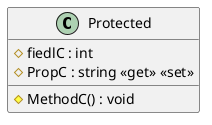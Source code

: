 @startuml Protected
class Protected  {
    # fiedlC : int
    # PropC : string <<get>> <<set>>
    # MethodC() : void
}
@enduml